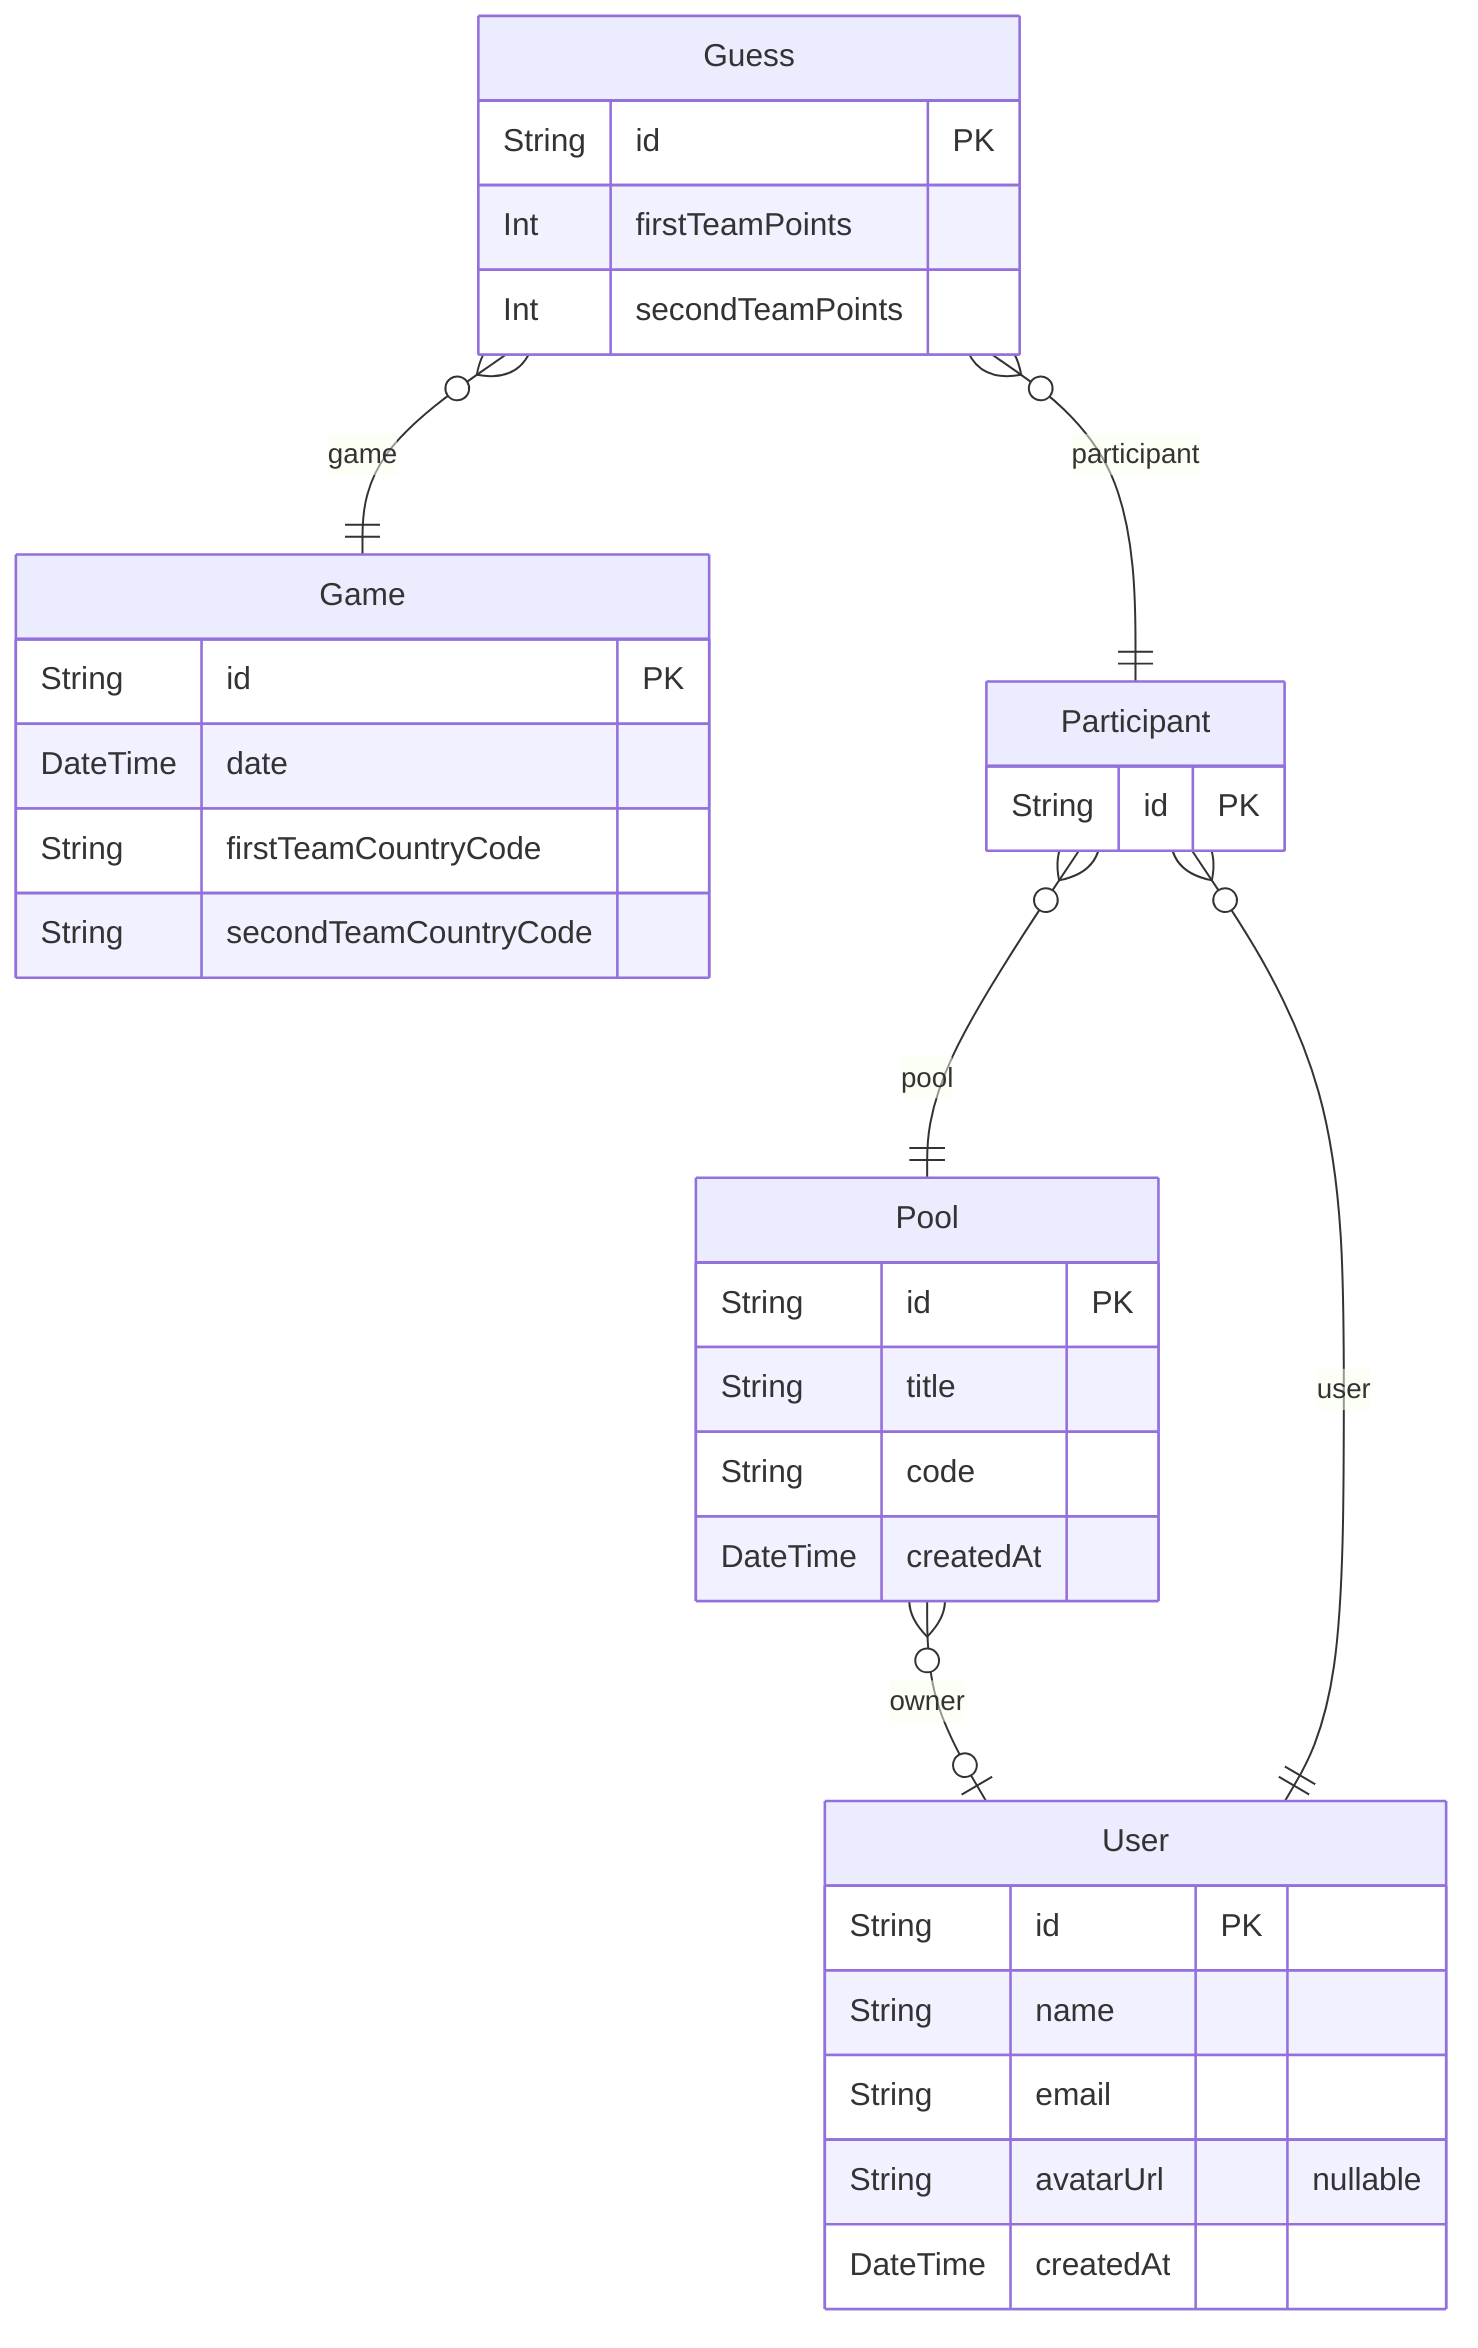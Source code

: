 erDiagram

  Game {
    String id PK 
    DateTime date  
    String firstTeamCountryCode  
    String secondTeamCountryCode  
    }
  

  Pool {
    String id PK 
    String title  
    String code  
    DateTime createdAt  
    }
  

  Participant {
    String id PK 
    }
  

  User {
    String id PK 
    String name  
    String email  
    String avatarUrl  "nullable"
    DateTime createdAt  
    }
  

  Guess {
    String id PK 
    Int firstTeamPoints  
    Int secondTeamPoints  
    }
  
    Pool o{--|o User : "owner"
    Participant o{--|| User : "user"
    Participant o{--|| Pool : "pool"
    Guess o{--|| Game : "game"
    Guess o{--|| Participant : "participant"